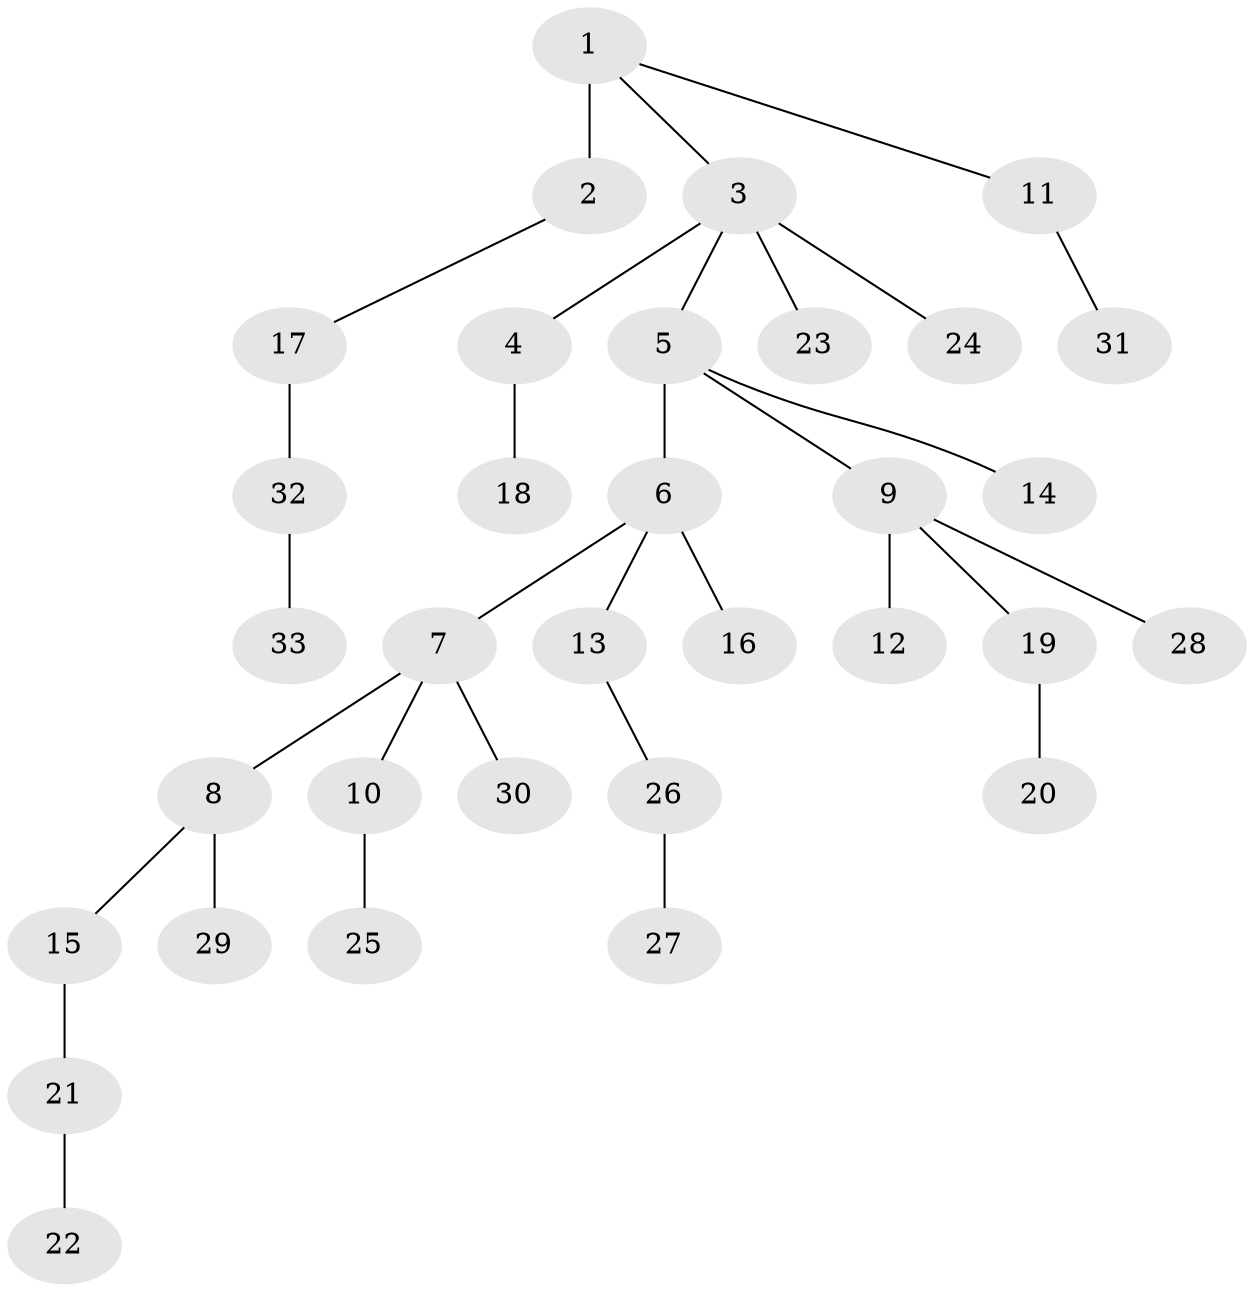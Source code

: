 // original degree distribution, {6: 0.046153846153846156, 1: 0.5230769230769231, 2: 0.23076923076923078, 4: 0.046153846153846156, 5: 0.03076923076923077, 3: 0.12307692307692308}
// Generated by graph-tools (version 1.1) at 2025/36/03/09/25 02:36:30]
// undirected, 33 vertices, 32 edges
graph export_dot {
graph [start="1"]
  node [color=gray90,style=filled];
  1;
  2;
  3;
  4;
  5;
  6;
  7;
  8;
  9;
  10;
  11;
  12;
  13;
  14;
  15;
  16;
  17;
  18;
  19;
  20;
  21;
  22;
  23;
  24;
  25;
  26;
  27;
  28;
  29;
  30;
  31;
  32;
  33;
  1 -- 2 [weight=3.0];
  1 -- 3 [weight=1.0];
  1 -- 11 [weight=1.0];
  2 -- 17 [weight=1.0];
  3 -- 4 [weight=1.0];
  3 -- 5 [weight=1.0];
  3 -- 23 [weight=1.0];
  3 -- 24 [weight=1.0];
  4 -- 18 [weight=2.0];
  5 -- 6 [weight=2.0];
  5 -- 9 [weight=1.0];
  5 -- 14 [weight=1.0];
  6 -- 7 [weight=1.0];
  6 -- 13 [weight=1.0];
  6 -- 16 [weight=1.0];
  7 -- 8 [weight=1.0];
  7 -- 10 [weight=1.0];
  7 -- 30 [weight=1.0];
  8 -- 15 [weight=1.0];
  8 -- 29 [weight=1.0];
  9 -- 12 [weight=4.0];
  9 -- 19 [weight=1.0];
  9 -- 28 [weight=1.0];
  10 -- 25 [weight=1.0];
  11 -- 31 [weight=1.0];
  13 -- 26 [weight=1.0];
  15 -- 21 [weight=1.0];
  17 -- 32 [weight=1.0];
  19 -- 20 [weight=1.0];
  21 -- 22 [weight=1.0];
  26 -- 27 [weight=2.0];
  32 -- 33 [weight=1.0];
}
